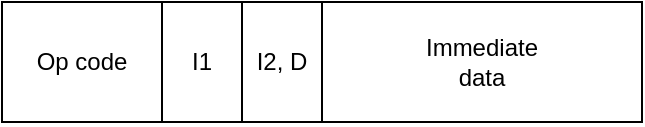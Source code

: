 <mxfile version="20.0.4" type="device"><diagram id="jHJy4EboIrDj1-UH7JP2" name="Page-1"><mxGraphModel dx="569" dy="335" grid="1" gridSize="10" guides="1" tooltips="1" connect="1" arrows="1" fold="1" page="1" pageScale="1" pageWidth="827" pageHeight="1169" math="0" shadow="0"><root><mxCell id="0"/><mxCell id="1" parent="0"/><mxCell id="h-Rw3_tW51YBomKQ3x1E-1" value="" style="rounded=0;whiteSpace=wrap;html=1;" vertex="1" parent="1"><mxGeometry x="200" y="80" width="320" height="60" as="geometry"/></mxCell><mxCell id="h-Rw3_tW51YBomKQ3x1E-2" value="" style="endArrow=none;html=1;rounded=0;exitX=0.25;exitY=0;exitDx=0;exitDy=0;entryX=0.25;entryY=1;entryDx=0;entryDy=0;" edge="1" parent="1" source="h-Rw3_tW51YBomKQ3x1E-1" target="h-Rw3_tW51YBomKQ3x1E-1"><mxGeometry width="50" height="50" relative="1" as="geometry"><mxPoint x="390" y="450" as="sourcePoint"/><mxPoint x="440" y="400" as="targetPoint"/></mxGeometry></mxCell><mxCell id="h-Rw3_tW51YBomKQ3x1E-3" value="" style="endArrow=none;html=1;rounded=0;exitX=0.5;exitY=0;exitDx=0;exitDy=0;" edge="1" parent="1" source="h-Rw3_tW51YBomKQ3x1E-1"><mxGeometry width="50" height="50" relative="1" as="geometry"><mxPoint x="390" y="450" as="sourcePoint"/><mxPoint x="360" y="140" as="targetPoint"/></mxGeometry></mxCell><mxCell id="h-Rw3_tW51YBomKQ3x1E-4" value="Op code" style="text;html=1;strokeColor=none;fillColor=none;align=center;verticalAlign=middle;whiteSpace=wrap;rounded=0;" vertex="1" parent="1"><mxGeometry x="210" y="95" width="60" height="30" as="geometry"/></mxCell><mxCell id="h-Rw3_tW51YBomKQ3x1E-6" value="" style="endArrow=none;html=1;rounded=0;" edge="1" parent="1" source="h-Rw3_tW51YBomKQ3x1E-1"><mxGeometry width="50" height="50" relative="1" as="geometry"><mxPoint x="320" y="90" as="sourcePoint"/><mxPoint x="320" y="140" as="targetPoint"/><Array as="points"><mxPoint x="320" y="80"/></Array></mxGeometry></mxCell><mxCell id="h-Rw3_tW51YBomKQ3x1E-8" value="I1" style="text;html=1;strokeColor=none;fillColor=none;align=center;verticalAlign=middle;whiteSpace=wrap;rounded=0;" vertex="1" parent="1"><mxGeometry x="280" y="95" width="40" height="30" as="geometry"/></mxCell><mxCell id="h-Rw3_tW51YBomKQ3x1E-9" value="I2, D" style="text;html=1;strokeColor=none;fillColor=none;align=center;verticalAlign=middle;whiteSpace=wrap;rounded=0;" vertex="1" parent="1"><mxGeometry x="320" y="95" width="40" height="30" as="geometry"/></mxCell><mxCell id="h-Rw3_tW51YBomKQ3x1E-10" value="Immediate data" style="text;html=1;strokeColor=none;fillColor=none;align=center;verticalAlign=middle;whiteSpace=wrap;rounded=0;" vertex="1" parent="1"><mxGeometry x="410" y="95" width="60" height="30" as="geometry"/></mxCell></root></mxGraphModel></diagram></mxfile>